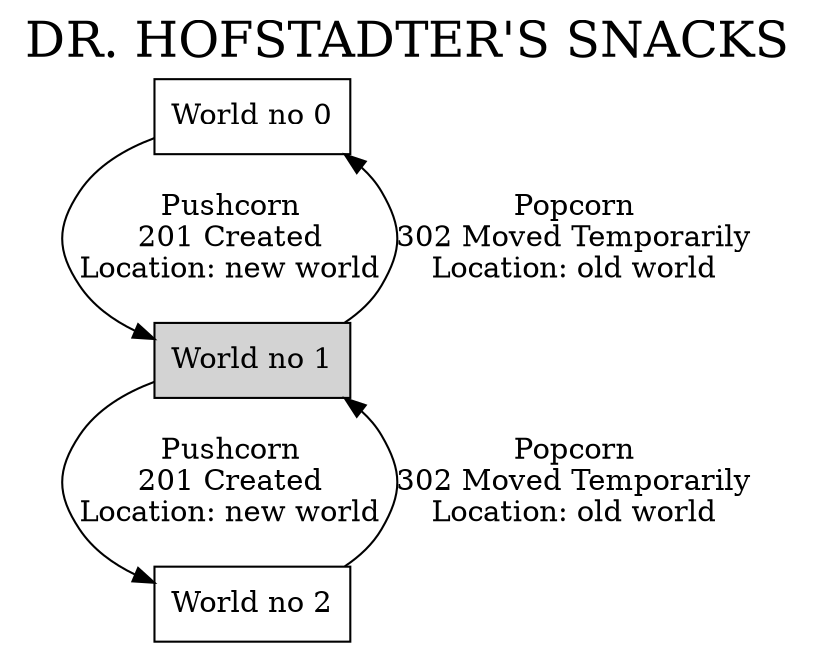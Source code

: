 digraph {
  label="DR. HOFSTADTER'S SNACKS";
  labelloc=t;
  fontsize=24;
  node [shape=box];

  world0 [label="World no 0"];
  world1 [label="World no 1",bgcolor="black",style="filled"];
  world2 [label="World no 2"];

  world0 -> world1 [label="Pushcorn\n201 Created\nLocation: new world"];
  world1 -> world0 [label="Popcorn\n302 Moved Temporarily\nLocation: old world"];

  world1 -> world2 [label="Pushcorn\n201 Created\nLocation: new world"];
  world2 -> world1 [label="Popcorn\n302 Moved Temporarily\nLocation: old world"];
}